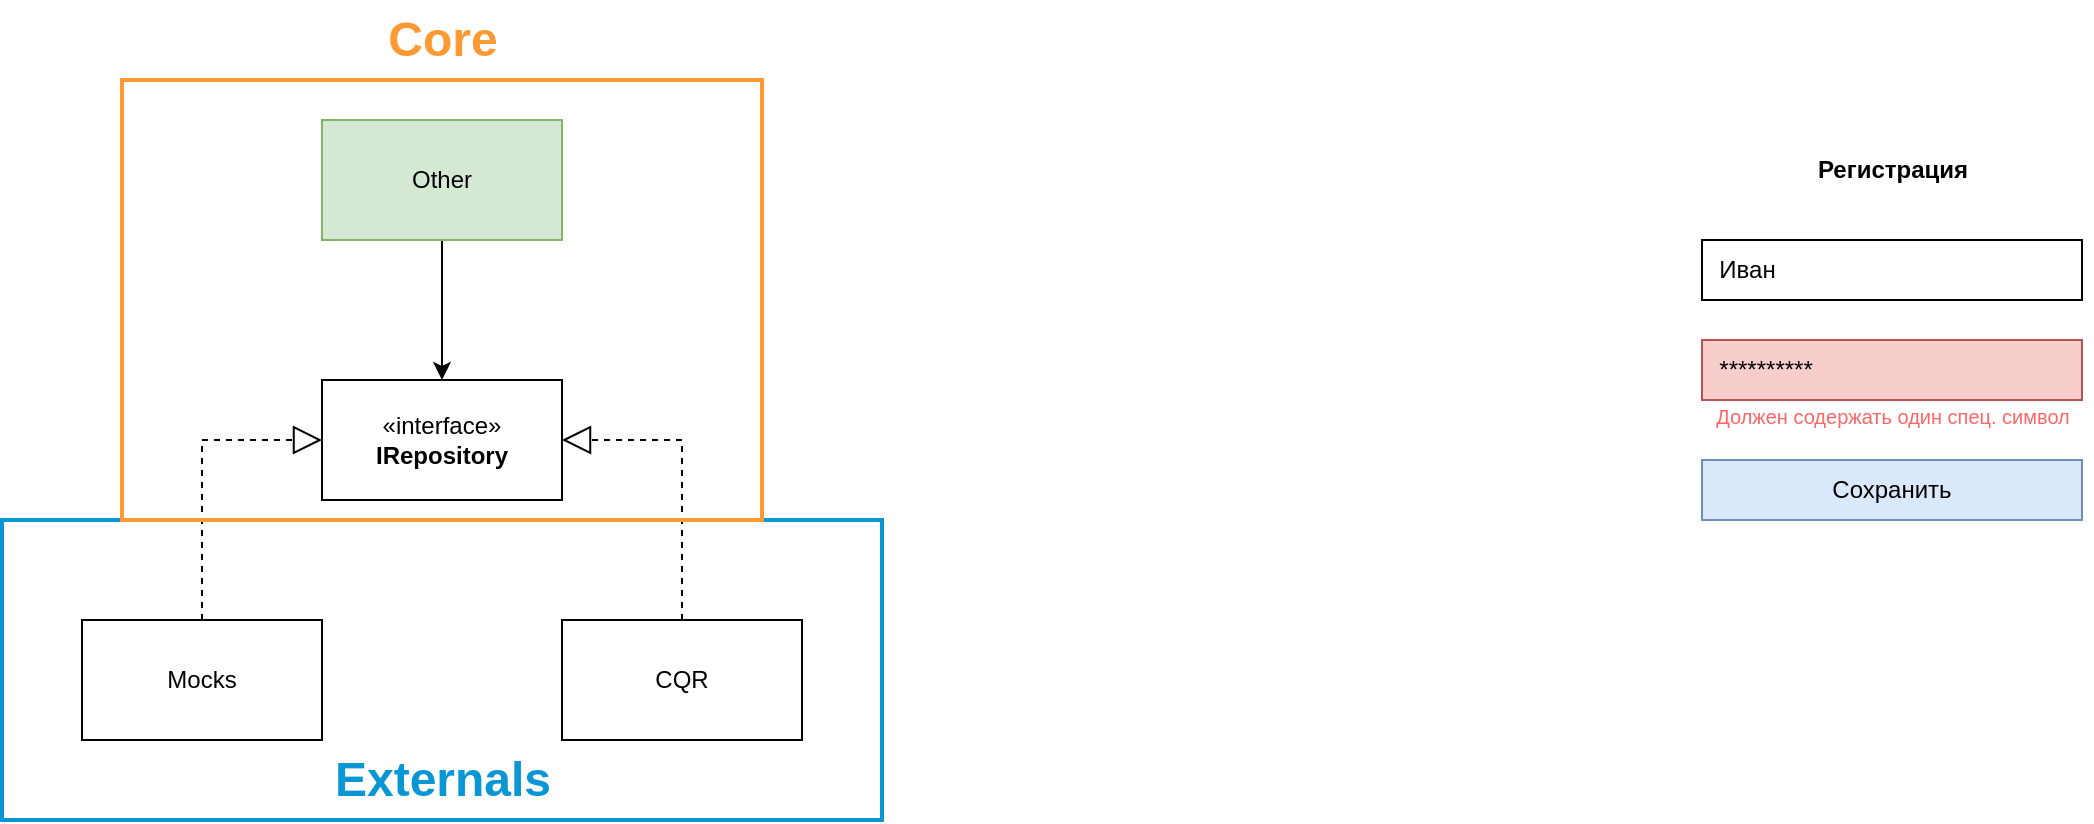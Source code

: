 <mxfile version="21.3.8" type="device">
  <diagram id="1c_dBoiHx9k35L1KwPgy" name="Page-1">
    <mxGraphModel dx="422" dy="223" grid="0" gridSize="10" guides="1" tooltips="1" connect="1" arrows="1" fold="1" page="1" pageScale="1" pageWidth="827" pageHeight="1169" math="0" shadow="0">
      <root>
        <mxCell id="0" />
        <mxCell id="1" parent="0" />
        <mxCell id="-Wfafacec-CcXykp39Gz-8" value="" style="rounded=0;whiteSpace=wrap;html=1;fillColor=none;strokeColor=#0896d4;strokeWidth=2;fontColor=#000000;labelBackgroundColor=default;" parent="1" vertex="1">
          <mxGeometry x="210" y="520" width="440" height="150" as="geometry" />
        </mxCell>
        <mxCell id="-Wfafacec-CcXykp39Gz-3" style="edgeStyle=orthogonalEdgeStyle;rounded=0;orthogonalLoop=1;jettySize=auto;html=1;" parent="1" source="EUTEiHrgOIOFcqVKMw8A-1" target="-Wfafacec-CcXykp39Gz-1" edge="1">
          <mxGeometry relative="1" as="geometry" />
        </mxCell>
        <mxCell id="EUTEiHrgOIOFcqVKMw8A-1" value="Other" style="rounded=0;whiteSpace=wrap;html=1;fillColor=#d5e8d4;strokeColor=#82b366;" parent="1" vertex="1">
          <mxGeometry x="370" y="320" width="120" height="60" as="geometry" />
        </mxCell>
        <mxCell id="EUTEiHrgOIOFcqVKMw8A-3" value="CQR" style="rounded=0;whiteSpace=wrap;html=1;" parent="1" vertex="1">
          <mxGeometry x="490" y="570" width="120" height="60" as="geometry" />
        </mxCell>
        <mxCell id="-Wfafacec-CcXykp39Gz-1" value="«interface»&lt;br&gt;&lt;b&gt;IRepository&lt;/b&gt;" style="html=1;whiteSpace=wrap;" parent="1" vertex="1">
          <mxGeometry x="370" y="450" width="120" height="60" as="geometry" />
        </mxCell>
        <mxCell id="-Wfafacec-CcXykp39Gz-2" value="" style="endArrow=block;dashed=1;endFill=0;endSize=12;html=1;rounded=0;exitX=0.5;exitY=0;exitDx=0;exitDy=0;entryX=1;entryY=0.5;entryDx=0;entryDy=0;" parent="1" source="EUTEiHrgOIOFcqVKMw8A-3" target="-Wfafacec-CcXykp39Gz-1" edge="1">
          <mxGeometry width="160" relative="1" as="geometry">
            <mxPoint x="400" y="490" as="sourcePoint" />
            <mxPoint x="560" y="490" as="targetPoint" />
            <Array as="points">
              <mxPoint x="550" y="480" />
            </Array>
          </mxGeometry>
        </mxCell>
        <mxCell id="-Wfafacec-CcXykp39Gz-4" value="Mocks" style="rounded=0;whiteSpace=wrap;html=1;" parent="1" vertex="1">
          <mxGeometry x="250" y="570" width="120" height="60" as="geometry" />
        </mxCell>
        <mxCell id="-Wfafacec-CcXykp39Gz-5" value="" style="endArrow=block;dashed=1;endFill=0;endSize=12;html=1;rounded=0;exitX=0.5;exitY=0;exitDx=0;exitDy=0;entryX=0;entryY=0.5;entryDx=0;entryDy=0;" parent="1" source="-Wfafacec-CcXykp39Gz-4" target="-Wfafacec-CcXykp39Gz-1" edge="1">
          <mxGeometry width="160" relative="1" as="geometry">
            <mxPoint x="600" y="580" as="sourcePoint" />
            <mxPoint x="500" y="490" as="targetPoint" />
            <Array as="points">
              <mxPoint x="310" y="480" />
            </Array>
          </mxGeometry>
        </mxCell>
        <mxCell id="-Wfafacec-CcXykp39Gz-7" value="Core" style="text;strokeColor=none;fillColor=none;html=1;fontSize=24;fontStyle=1;verticalAlign=middle;align=center;fontColor=#ff9933;labelBorderColor=none;labelBackgroundColor=default;" parent="1" vertex="1">
          <mxGeometry x="380" y="260" width="100" height="40" as="geometry" />
        </mxCell>
        <mxCell id="-Wfafacec-CcXykp39Gz-6" value="" style="rounded=0;whiteSpace=wrap;html=1;fillColor=none;strokeColor=#FF9933;strokeWidth=2;" parent="1" vertex="1">
          <mxGeometry x="270" y="300" width="320" height="220" as="geometry" />
        </mxCell>
        <mxCell id="-Wfafacec-CcXykp39Gz-9" value="Externals" style="text;strokeColor=none;fillColor=none;html=1;fontSize=24;fontStyle=1;verticalAlign=middle;align=center;fontColor=#0896d4;labelBorderColor=none;" parent="1" vertex="1">
          <mxGeometry x="370" y="630" width="120" height="40" as="geometry" />
        </mxCell>
        <mxCell id="y6pI81CHrDOY4QqyDqS8-1" value="&amp;nbsp; Иван" style="rounded=0;whiteSpace=wrap;html=1;align=left;" parent="1" vertex="1">
          <mxGeometry x="1060" y="380" width="190" height="30" as="geometry" />
        </mxCell>
        <mxCell id="y6pI81CHrDOY4QqyDqS8-2" value="&amp;nbsp; **********" style="rounded=0;whiteSpace=wrap;html=1;align=left;fillColor=#f8cecc;strokeColor=#b85450;" parent="1" vertex="1">
          <mxGeometry x="1060" y="430" width="190" height="30" as="geometry" />
        </mxCell>
        <mxCell id="y6pI81CHrDOY4QqyDqS8-3" value="Сохранить" style="rounded=0;whiteSpace=wrap;html=1;align=center;fillColor=#dae8fc;strokeColor=#6c8ebf;" parent="1" vertex="1">
          <mxGeometry x="1060" y="490" width="190" height="30" as="geometry" />
        </mxCell>
        <mxCell id="y6pI81CHrDOY4QqyDqS8-4" value="&lt;b&gt;Регистрация&lt;/b&gt;" style="text;html=1;align=center;verticalAlign=middle;resizable=0;points=[];autosize=1;strokeColor=none;fillColor=none;" parent="1" vertex="1">
          <mxGeometry x="1105" y="330" width="100" height="30" as="geometry" />
        </mxCell>
        <mxCell id="y6pI81CHrDOY4QqyDqS8-5" value="&lt;font style=&quot;font-size: 10px;&quot;&gt;Должен содержать один спец. символ&lt;/font&gt;" style="text;html=1;align=center;verticalAlign=middle;resizable=0;points=[];autosize=1;strokeColor=none;fillColor=none;fontColor=#FF6666;" parent="1" vertex="1">
          <mxGeometry x="1055" y="453" width="200" height="30" as="geometry" />
        </mxCell>
      </root>
    </mxGraphModel>
  </diagram>
</mxfile>
